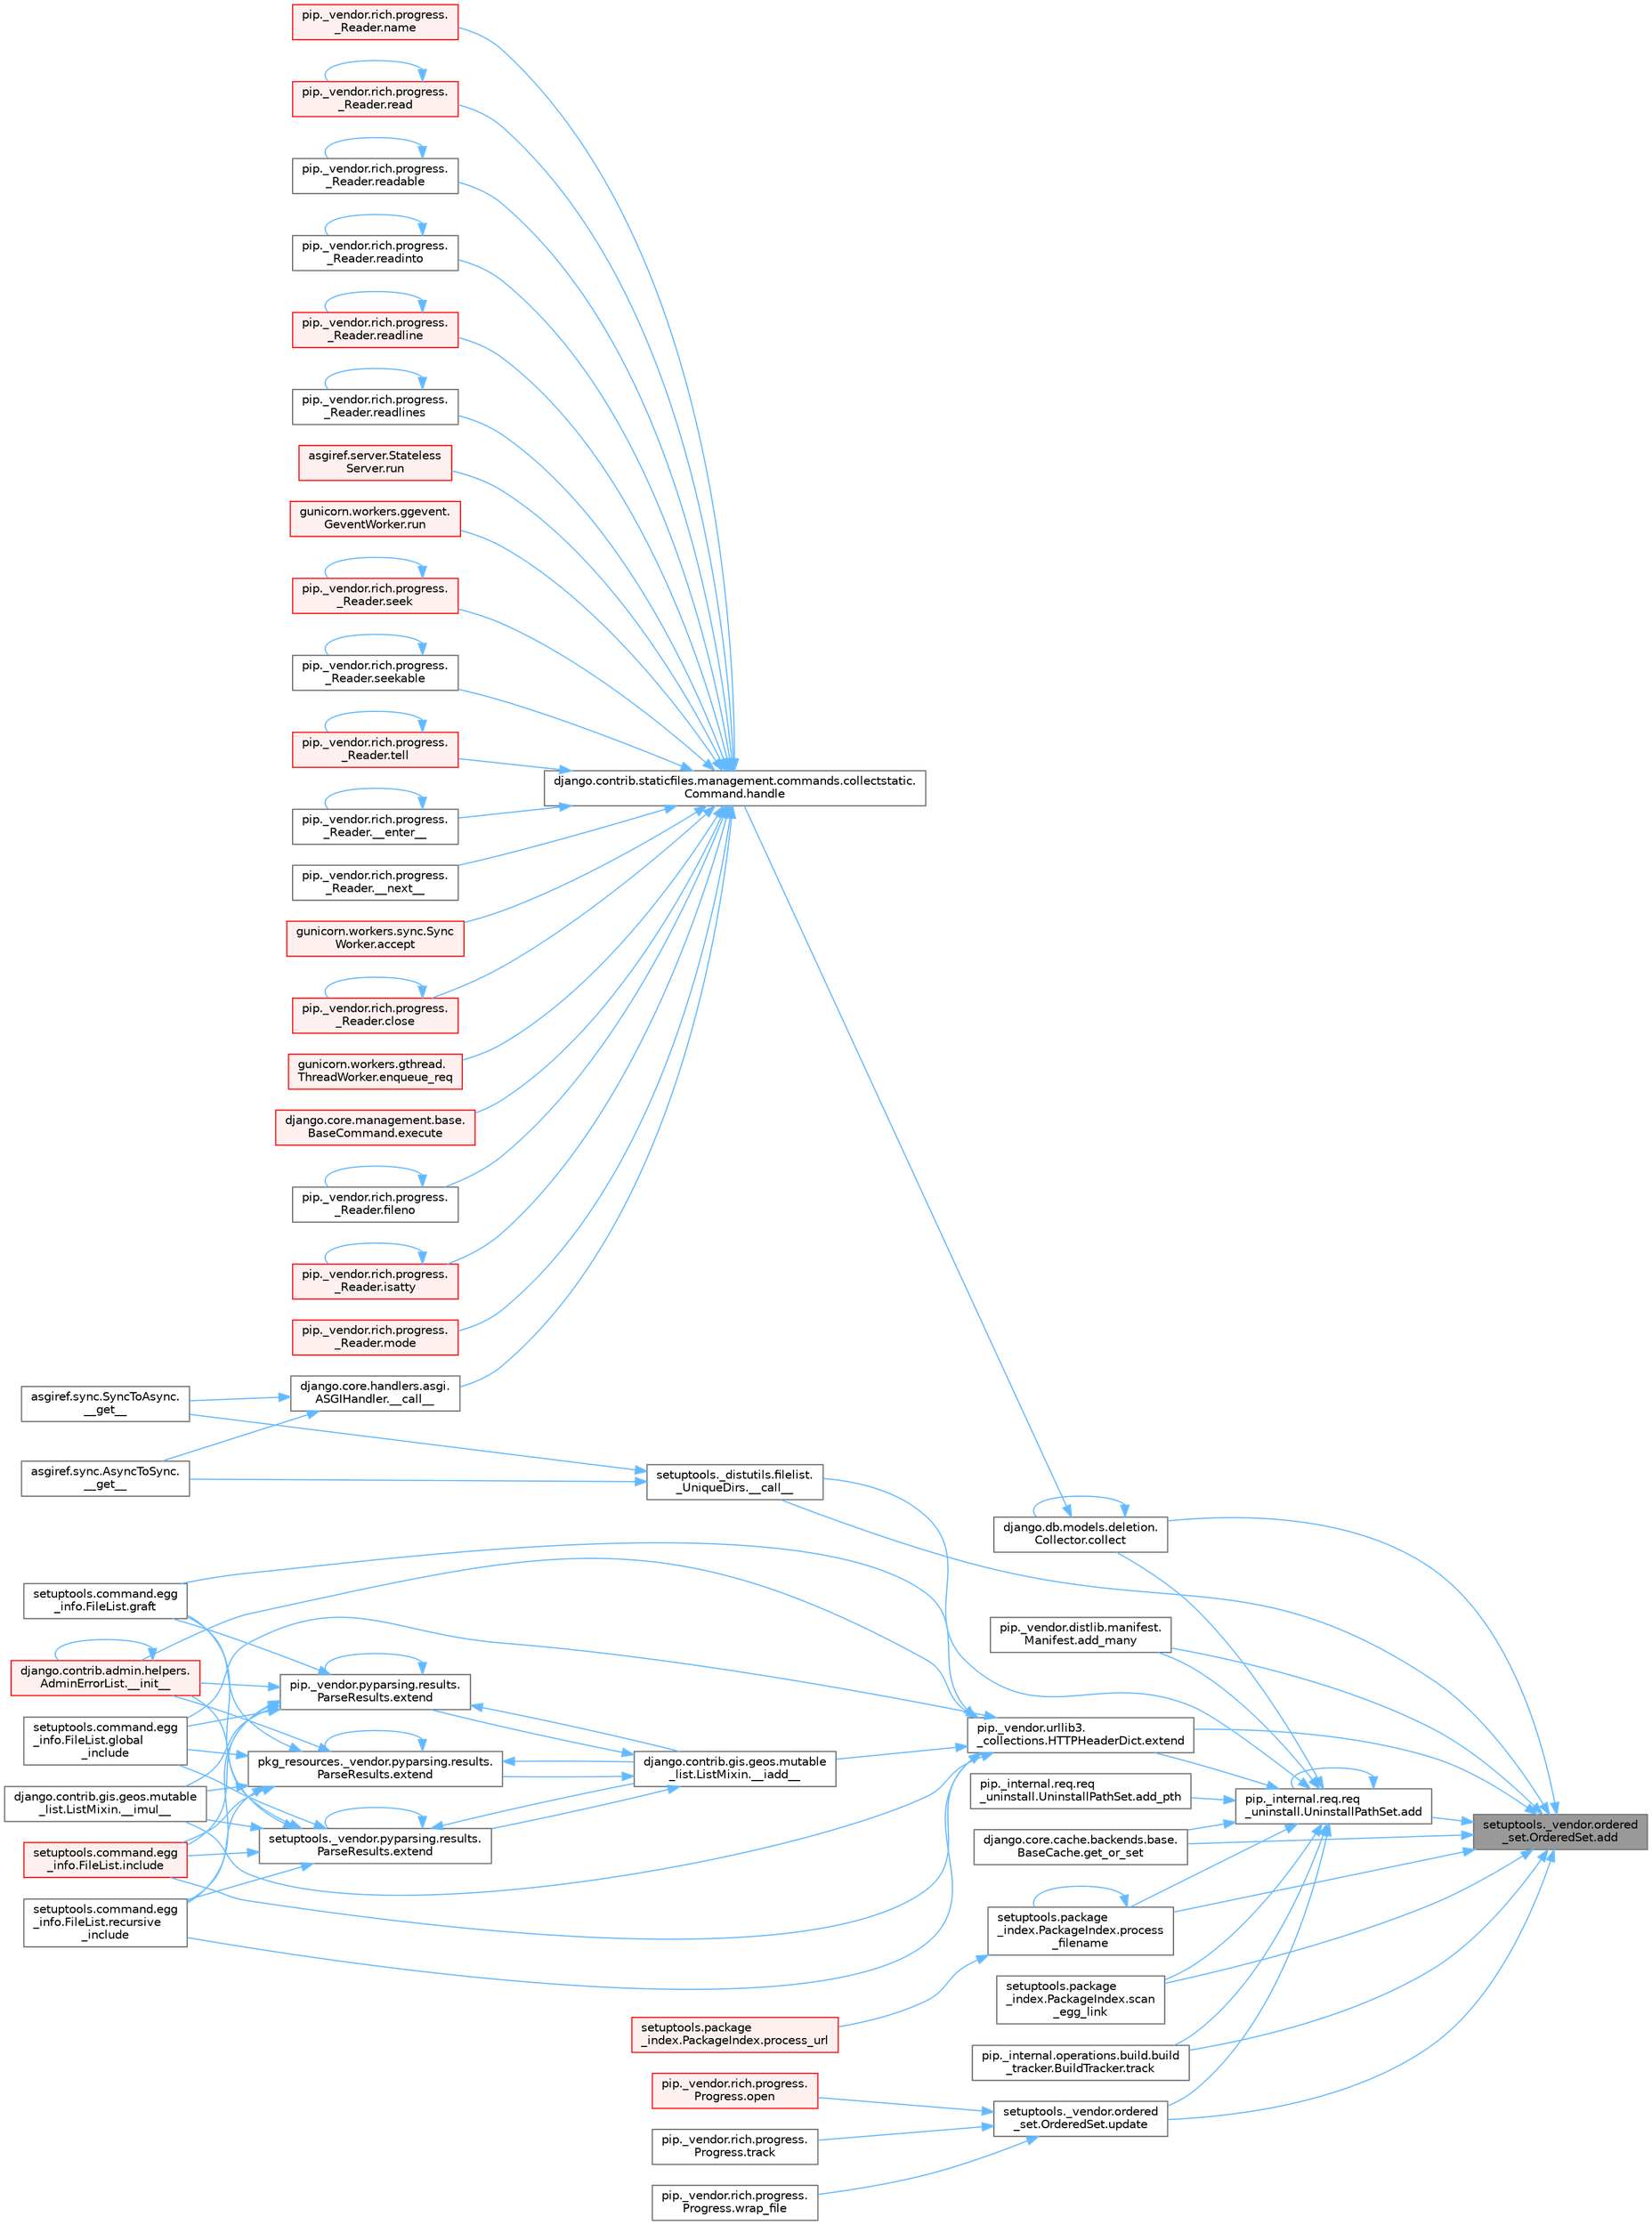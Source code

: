 digraph "setuptools._vendor.ordered_set.OrderedSet.add"
{
 // LATEX_PDF_SIZE
  bgcolor="transparent";
  edge [fontname=Helvetica,fontsize=10,labelfontname=Helvetica,labelfontsize=10];
  node [fontname=Helvetica,fontsize=10,shape=box,height=0.2,width=0.4];
  rankdir="RL";
  Node1 [id="Node000001",label="setuptools._vendor.ordered\l_set.OrderedSet.add",height=0.2,width=0.4,color="gray40", fillcolor="grey60", style="filled", fontcolor="black",tooltip=" "];
  Node1 -> Node2 [id="edge1_Node000001_Node000002",dir="back",color="steelblue1",style="solid",tooltip=" "];
  Node2 [id="Node000002",label="setuptools._distutils.filelist.\l_UniqueDirs.__call__",height=0.2,width=0.4,color="grey40", fillcolor="white", style="filled",URL="$classsetuptools_1_1__distutils_1_1filelist_1_1___unique_dirs.html#ae93f93be227a359a5acb33f43588be38",tooltip=" "];
  Node2 -> Node3 [id="edge2_Node000002_Node000003",dir="back",color="steelblue1",style="solid",tooltip=" "];
  Node3 [id="Node000003",label="asgiref.sync.AsyncToSync.\l__get__",height=0.2,width=0.4,color="grey40", fillcolor="white", style="filled",URL="$classasgiref_1_1sync_1_1_async_to_sync.html#a23e9ef7a73da98dad9e3f4e65846969b",tooltip=" "];
  Node2 -> Node4 [id="edge3_Node000002_Node000004",dir="back",color="steelblue1",style="solid",tooltip=" "];
  Node4 [id="Node000004",label="asgiref.sync.SyncToAsync.\l__get__",height=0.2,width=0.4,color="grey40", fillcolor="white", style="filled",URL="$classasgiref_1_1sync_1_1_sync_to_async.html#aebdfbe3f01079a529fd2f39810597381",tooltip=" "];
  Node1 -> Node5 [id="edge4_Node000001_Node000005",dir="back",color="steelblue1",style="solid",tooltip=" "];
  Node5 [id="Node000005",label="pip._internal.req.req\l_uninstall.UninstallPathSet.add",height=0.2,width=0.4,color="grey40", fillcolor="white", style="filled",URL="$classpip_1_1__internal_1_1req_1_1req__uninstall_1_1_uninstall_path_set.html#ad34a919f45b9c89e6b0d59ec0d24ba4c",tooltip=" "];
  Node5 -> Node2 [id="edge5_Node000005_Node000002",dir="back",color="steelblue1",style="solid",tooltip=" "];
  Node5 -> Node5 [id="edge6_Node000005_Node000005",dir="back",color="steelblue1",style="solid",tooltip=" "];
  Node5 -> Node6 [id="edge7_Node000005_Node000006",dir="back",color="steelblue1",style="solid",tooltip=" "];
  Node6 [id="Node000006",label="pip._vendor.distlib.manifest.\lManifest.add_many",height=0.2,width=0.4,color="grey40", fillcolor="white", style="filled",URL="$classpip_1_1__vendor_1_1distlib_1_1manifest_1_1_manifest.html#aedd3a1430fdbbc656b0c203b798ad944",tooltip=" "];
  Node5 -> Node7 [id="edge8_Node000005_Node000007",dir="back",color="steelblue1",style="solid",tooltip=" "];
  Node7 [id="Node000007",label="pip._internal.req.req\l_uninstall.UninstallPathSet.add_pth",height=0.2,width=0.4,color="grey40", fillcolor="white", style="filled",URL="$classpip_1_1__internal_1_1req_1_1req__uninstall_1_1_uninstall_path_set.html#acb8c02978237383b83ebcb96f5892418",tooltip=" "];
  Node5 -> Node8 [id="edge9_Node000005_Node000008",dir="back",color="steelblue1",style="solid",tooltip=" "];
  Node8 [id="Node000008",label="django.db.models.deletion.\lCollector.collect",height=0.2,width=0.4,color="grey40", fillcolor="white", style="filled",URL="$classdjango_1_1db_1_1models_1_1deletion_1_1_collector.html#ae6d2a061dcb129755a51ced6ab45edad",tooltip=" "];
  Node8 -> Node8 [id="edge10_Node000008_Node000008",dir="back",color="steelblue1",style="solid",tooltip=" "];
  Node8 -> Node9 [id="edge11_Node000008_Node000009",dir="back",color="steelblue1",style="solid",tooltip=" "];
  Node9 [id="Node000009",label="django.contrib.staticfiles.management.commands.collectstatic.\lCommand.handle",height=0.2,width=0.4,color="grey40", fillcolor="white", style="filled",URL="$classdjango_1_1contrib_1_1staticfiles_1_1management_1_1commands_1_1collectstatic_1_1_command.html#a77042fe151f5e5c26990bdd187c9f21e",tooltip=" "];
  Node9 -> Node10 [id="edge12_Node000009_Node000010",dir="back",color="steelblue1",style="solid",tooltip=" "];
  Node10 [id="Node000010",label="django.core.handlers.asgi.\lASGIHandler.__call__",height=0.2,width=0.4,color="grey40", fillcolor="white", style="filled",URL="$classdjango_1_1core_1_1handlers_1_1asgi_1_1_a_s_g_i_handler.html#a22b4781bb9089ff078a3e64dd2f48dce",tooltip=" "];
  Node10 -> Node3 [id="edge13_Node000010_Node000003",dir="back",color="steelblue1",style="solid",tooltip=" "];
  Node10 -> Node4 [id="edge14_Node000010_Node000004",dir="back",color="steelblue1",style="solid",tooltip=" "];
  Node9 -> Node11 [id="edge15_Node000009_Node000011",dir="back",color="steelblue1",style="solid",tooltip=" "];
  Node11 [id="Node000011",label="pip._vendor.rich.progress.\l_Reader.__enter__",height=0.2,width=0.4,color="grey40", fillcolor="white", style="filled",URL="$classpip_1_1__vendor_1_1rich_1_1progress_1_1___reader.html#a9c3bb756d7d5d66aa484c6d25fef6d8a",tooltip=" "];
  Node11 -> Node11 [id="edge16_Node000011_Node000011",dir="back",color="steelblue1",style="solid",tooltip=" "];
  Node9 -> Node12 [id="edge17_Node000009_Node000012",dir="back",color="steelblue1",style="solid",tooltip=" "];
  Node12 [id="Node000012",label="pip._vendor.rich.progress.\l_Reader.__next__",height=0.2,width=0.4,color="grey40", fillcolor="white", style="filled",URL="$classpip_1_1__vendor_1_1rich_1_1progress_1_1___reader.html#a9434dfa9ada5623d6fb72996bf354ffe",tooltip=" "];
  Node9 -> Node13 [id="edge18_Node000009_Node000013",dir="back",color="steelblue1",style="solid",tooltip=" "];
  Node13 [id="Node000013",label="gunicorn.workers.sync.Sync\lWorker.accept",height=0.2,width=0.4,color="red", fillcolor="#FFF0F0", style="filled",URL="$classgunicorn_1_1workers_1_1sync_1_1_sync_worker.html#a9b2f1e8d68bbd5233578ace2685952b3",tooltip=" "];
  Node9 -> Node17 [id="edge19_Node000009_Node000017",dir="back",color="steelblue1",style="solid",tooltip=" "];
  Node17 [id="Node000017",label="pip._vendor.rich.progress.\l_Reader.close",height=0.2,width=0.4,color="red", fillcolor="#FFF0F0", style="filled",URL="$classpip_1_1__vendor_1_1rich_1_1progress_1_1___reader.html#a6c0b1964d885972a97a12a9ac01d23e8",tooltip=" "];
  Node17 -> Node17 [id="edge20_Node000017_Node000017",dir="back",color="steelblue1",style="solid",tooltip=" "];
  Node9 -> Node976 [id="edge21_Node000009_Node000976",dir="back",color="steelblue1",style="solid",tooltip=" "];
  Node976 [id="Node000976",label="gunicorn.workers.gthread.\lThreadWorker.enqueue_req",height=0.2,width=0.4,color="red", fillcolor="#FFF0F0", style="filled",URL="$classgunicorn_1_1workers_1_1gthread_1_1_thread_worker.html#a8d2981740d79747639e152d9e9632964",tooltip=" "];
  Node9 -> Node973 [id="edge22_Node000009_Node000973",dir="back",color="steelblue1",style="solid",tooltip=" "];
  Node973 [id="Node000973",label="django.core.management.base.\lBaseCommand.execute",height=0.2,width=0.4,color="red", fillcolor="#FFF0F0", style="filled",URL="$classdjango_1_1core_1_1management_1_1base_1_1_base_command.html#a5621c1fb51be6a2deff6777d90c25ee0",tooltip=" "];
  Node9 -> Node979 [id="edge23_Node000009_Node000979",dir="back",color="steelblue1",style="solid",tooltip=" "];
  Node979 [id="Node000979",label="pip._vendor.rich.progress.\l_Reader.fileno",height=0.2,width=0.4,color="grey40", fillcolor="white", style="filled",URL="$classpip_1_1__vendor_1_1rich_1_1progress_1_1___reader.html#a5fae85546bcfb15e2144c108bb31b59c",tooltip=" "];
  Node979 -> Node979 [id="edge24_Node000979_Node000979",dir="back",color="steelblue1",style="solid",tooltip=" "];
  Node9 -> Node980 [id="edge25_Node000009_Node000980",dir="back",color="steelblue1",style="solid",tooltip=" "];
  Node980 [id="Node000980",label="pip._vendor.rich.progress.\l_Reader.isatty",height=0.2,width=0.4,color="red", fillcolor="#FFF0F0", style="filled",URL="$classpip_1_1__vendor_1_1rich_1_1progress_1_1___reader.html#a25008b04de43b80685677bd476ebb238",tooltip=" "];
  Node980 -> Node980 [id="edge26_Node000980_Node000980",dir="back",color="steelblue1",style="solid",tooltip=" "];
  Node9 -> Node983 [id="edge27_Node000009_Node000983",dir="back",color="steelblue1",style="solid",tooltip=" "];
  Node983 [id="Node000983",label="pip._vendor.rich.progress.\l_Reader.mode",height=0.2,width=0.4,color="red", fillcolor="#FFF0F0", style="filled",URL="$classpip_1_1__vendor_1_1rich_1_1progress_1_1___reader.html#a744eab5dc9ede10fd26932ecf9ccbddc",tooltip=" "];
  Node9 -> Node990 [id="edge28_Node000009_Node000990",dir="back",color="steelblue1",style="solid",tooltip=" "];
  Node990 [id="Node000990",label="pip._vendor.rich.progress.\l_Reader.name",height=0.2,width=0.4,color="red", fillcolor="#FFF0F0", style="filled",URL="$classpip_1_1__vendor_1_1rich_1_1progress_1_1___reader.html#a545f897ce86cf3e798598cb200357c13",tooltip=" "];
  Node9 -> Node1106 [id="edge29_Node000009_Node001106",dir="back",color="steelblue1",style="solid",tooltip=" "];
  Node1106 [id="Node001106",label="pip._vendor.rich.progress.\l_Reader.read",height=0.2,width=0.4,color="red", fillcolor="#FFF0F0", style="filled",URL="$classpip_1_1__vendor_1_1rich_1_1progress_1_1___reader.html#abc9a19c1ccc4057e665996a500814420",tooltip=" "];
  Node1106 -> Node1106 [id="edge30_Node001106_Node001106",dir="back",color="steelblue1",style="solid",tooltip=" "];
  Node9 -> Node1112 [id="edge31_Node000009_Node001112",dir="back",color="steelblue1",style="solid",tooltip=" "];
  Node1112 [id="Node001112",label="pip._vendor.rich.progress.\l_Reader.readable",height=0.2,width=0.4,color="grey40", fillcolor="white", style="filled",URL="$classpip_1_1__vendor_1_1rich_1_1progress_1_1___reader.html#a597c6d895bd8070977827445f65524ea",tooltip=" "];
  Node1112 -> Node1112 [id="edge32_Node001112_Node001112",dir="back",color="steelblue1",style="solid",tooltip=" "];
  Node9 -> Node1113 [id="edge33_Node000009_Node001113",dir="back",color="steelblue1",style="solid",tooltip=" "];
  Node1113 [id="Node001113",label="pip._vendor.rich.progress.\l_Reader.readinto",height=0.2,width=0.4,color="grey40", fillcolor="white", style="filled",URL="$classpip_1_1__vendor_1_1rich_1_1progress_1_1___reader.html#a10a6b416f687bc74dfd4a16e210733fd",tooltip=" "];
  Node1113 -> Node1113 [id="edge34_Node001113_Node001113",dir="back",color="steelblue1",style="solid",tooltip=" "];
  Node9 -> Node1114 [id="edge35_Node000009_Node001114",dir="back",color="steelblue1",style="solid",tooltip=" "];
  Node1114 [id="Node001114",label="pip._vendor.rich.progress.\l_Reader.readline",height=0.2,width=0.4,color="red", fillcolor="#FFF0F0", style="filled",URL="$classpip_1_1__vendor_1_1rich_1_1progress_1_1___reader.html#ae214b8896d240d33ed0d1e03b8134107",tooltip=" "];
  Node1114 -> Node1114 [id="edge36_Node001114_Node001114",dir="back",color="steelblue1",style="solid",tooltip=" "];
  Node9 -> Node1118 [id="edge37_Node000009_Node001118",dir="back",color="steelblue1",style="solid",tooltip=" "];
  Node1118 [id="Node001118",label="pip._vendor.rich.progress.\l_Reader.readlines",height=0.2,width=0.4,color="grey40", fillcolor="white", style="filled",URL="$classpip_1_1__vendor_1_1rich_1_1progress_1_1___reader.html#a36448a9abb78b99bc05fa66433015f3a",tooltip=" "];
  Node1118 -> Node1118 [id="edge38_Node001118_Node001118",dir="back",color="steelblue1",style="solid",tooltip=" "];
  Node9 -> Node1119 [id="edge39_Node000009_Node001119",dir="back",color="steelblue1",style="solid",tooltip=" "];
  Node1119 [id="Node001119",label="asgiref.server.Stateless\lServer.run",height=0.2,width=0.4,color="red", fillcolor="#FFF0F0", style="filled",URL="$classasgiref_1_1server_1_1_stateless_server.html#a60ad300a082526eea5c1b2df64c4e793",tooltip="Mainloop and handling."];
  Node9 -> Node310 [id="edge40_Node000009_Node000310",dir="back",color="steelblue1",style="solid",tooltip=" "];
  Node310 [id="Node000310",label="gunicorn.workers.ggevent.\lGeventWorker.run",height=0.2,width=0.4,color="red", fillcolor="#FFF0F0", style="filled",URL="$classgunicorn_1_1workers_1_1ggevent_1_1_gevent_worker.html#a0d8ffe6d6db44cfe8310ccf5643506ee",tooltip=" "];
  Node9 -> Node1120 [id="edge41_Node000009_Node001120",dir="back",color="steelblue1",style="solid",tooltip=" "];
  Node1120 [id="Node001120",label="pip._vendor.rich.progress.\l_Reader.seek",height=0.2,width=0.4,color="red", fillcolor="#FFF0F0", style="filled",URL="$classpip_1_1__vendor_1_1rich_1_1progress_1_1___reader.html#a8577bcef22b050ec6d7b7cb2ce1b9053",tooltip=" "];
  Node1120 -> Node1120 [id="edge42_Node001120_Node001120",dir="back",color="steelblue1",style="solid",tooltip=" "];
  Node9 -> Node1620 [id="edge43_Node000009_Node001620",dir="back",color="steelblue1",style="solid",tooltip=" "];
  Node1620 [id="Node001620",label="pip._vendor.rich.progress.\l_Reader.seekable",height=0.2,width=0.4,color="grey40", fillcolor="white", style="filled",URL="$classpip_1_1__vendor_1_1rich_1_1progress_1_1___reader.html#a3de43f328570e813a05b1dcc07813f5b",tooltip=" "];
  Node1620 -> Node1620 [id="edge44_Node001620_Node001620",dir="back",color="steelblue1",style="solid",tooltip=" "];
  Node9 -> Node1621 [id="edge45_Node000009_Node001621",dir="back",color="steelblue1",style="solid",tooltip=" "];
  Node1621 [id="Node001621",label="pip._vendor.rich.progress.\l_Reader.tell",height=0.2,width=0.4,color="red", fillcolor="#FFF0F0", style="filled",URL="$classpip_1_1__vendor_1_1rich_1_1progress_1_1___reader.html#a4ec4039f47700772d40242efb68da47e",tooltip=" "];
  Node1621 -> Node1621 [id="edge46_Node001621_Node001621",dir="back",color="steelblue1",style="solid",tooltip=" "];
  Node5 -> Node268 [id="edge47_Node000005_Node000268",dir="back",color="steelblue1",style="solid",tooltip=" "];
  Node268 [id="Node000268",label="pip._vendor.urllib3.\l_collections.HTTPHeaderDict.extend",height=0.2,width=0.4,color="grey40", fillcolor="white", style="filled",URL="$classpip_1_1__vendor_1_1urllib3_1_1__collections_1_1_h_t_t_p_header_dict.html#a2e1d7729c6ade1c90e37914063295d1f",tooltip=" "];
  Node268 -> Node269 [id="edge48_Node000268_Node000269",dir="back",color="steelblue1",style="solid",tooltip=" "];
  Node269 [id="Node000269",label="django.contrib.gis.geos.mutable\l_list.ListMixin.__iadd__",height=0.2,width=0.4,color="grey40", fillcolor="white", style="filled",URL="$classdjango_1_1contrib_1_1gis_1_1geos_1_1mutable__list_1_1_list_mixin.html#a892ce7a768206faf1d6150c2d2faf64f",tooltip=" "];
  Node269 -> Node270 [id="edge49_Node000269_Node000270",dir="back",color="steelblue1",style="solid",tooltip=" "];
  Node270 [id="Node000270",label="pip._vendor.pyparsing.results.\lParseResults.extend",height=0.2,width=0.4,color="grey40", fillcolor="white", style="filled",URL="$classpip_1_1__vendor_1_1pyparsing_1_1results_1_1_parse_results.html#a3a8a69368a4bca23dd54b356a2a06946",tooltip=" "];
  Node270 -> Node269 [id="edge50_Node000270_Node000269",dir="back",color="steelblue1",style="solid",tooltip=" "];
  Node270 -> Node271 [id="edge51_Node000270_Node000271",dir="back",color="steelblue1",style="solid",tooltip=" "];
  Node271 [id="Node000271",label="django.contrib.gis.geos.mutable\l_list.ListMixin.__imul__",height=0.2,width=0.4,color="grey40", fillcolor="white", style="filled",URL="$classdjango_1_1contrib_1_1gis_1_1geos_1_1mutable__list_1_1_list_mixin.html#aa1f26122b3cd1330a9489e8efd2b7ecf",tooltip=" "];
  Node270 -> Node272 [id="edge52_Node000270_Node000272",dir="back",color="steelblue1",style="solid",tooltip=" "];
  Node272 [id="Node000272",label="django.contrib.admin.helpers.\lAdminErrorList.__init__",height=0.2,width=0.4,color="red", fillcolor="#FFF0F0", style="filled",URL="$classdjango_1_1contrib_1_1admin_1_1helpers_1_1_admin_error_list.html#a5878563f6cf5f204f1ad08384fe02b52",tooltip=" "];
  Node272 -> Node272 [id="edge53_Node000272_Node000272",dir="back",color="steelblue1",style="solid",tooltip=" "];
  Node270 -> Node270 [id="edge54_Node000270_Node000270",dir="back",color="steelblue1",style="solid",tooltip=" "];
  Node270 -> Node273 [id="edge55_Node000270_Node000273",dir="back",color="steelblue1",style="solid",tooltip=" "];
  Node273 [id="Node000273",label="setuptools.command.egg\l_info.FileList.global\l_include",height=0.2,width=0.4,color="grey40", fillcolor="white", style="filled",URL="$classsetuptools_1_1command_1_1egg__info_1_1_file_list.html#aadac1c6cd8f0f3ca32ae942964571e54",tooltip=" "];
  Node270 -> Node274 [id="edge56_Node000270_Node000274",dir="back",color="steelblue1",style="solid",tooltip=" "];
  Node274 [id="Node000274",label="setuptools.command.egg\l_info.FileList.graft",height=0.2,width=0.4,color="grey40", fillcolor="white", style="filled",URL="$classsetuptools_1_1command_1_1egg__info_1_1_file_list.html#a9c1fb7dd83a4e7a24412a3a265fbc102",tooltip=" "];
  Node270 -> Node275 [id="edge57_Node000270_Node000275",dir="back",color="steelblue1",style="solid",tooltip=" "];
  Node275 [id="Node000275",label="setuptools.command.egg\l_info.FileList.include",height=0.2,width=0.4,color="red", fillcolor="#FFF0F0", style="filled",URL="$classsetuptools_1_1command_1_1egg__info_1_1_file_list.html#a607fa79fcff4595945fdfb1f266eb132",tooltip=" "];
  Node270 -> Node764 [id="edge58_Node000270_Node000764",dir="back",color="steelblue1",style="solid",tooltip=" "];
  Node764 [id="Node000764",label="setuptools.command.egg\l_info.FileList.recursive\l_include",height=0.2,width=0.4,color="grey40", fillcolor="white", style="filled",URL="$classsetuptools_1_1command_1_1egg__info_1_1_file_list.html#af4da1ce86e34e016e9eabd4713cc186a",tooltip=" "];
  Node269 -> Node763 [id="edge59_Node000269_Node000763",dir="back",color="steelblue1",style="solid",tooltip=" "];
  Node763 [id="Node000763",label="pkg_resources._vendor.pyparsing.results.\lParseResults.extend",height=0.2,width=0.4,color="grey40", fillcolor="white", style="filled",URL="$classpkg__resources_1_1__vendor_1_1pyparsing_1_1results_1_1_parse_results.html#a72e8060e72d308428923c84a049d11b1",tooltip=" "];
  Node763 -> Node269 [id="edge60_Node000763_Node000269",dir="back",color="steelblue1",style="solid",tooltip=" "];
  Node763 -> Node271 [id="edge61_Node000763_Node000271",dir="back",color="steelblue1",style="solid",tooltip=" "];
  Node763 -> Node272 [id="edge62_Node000763_Node000272",dir="back",color="steelblue1",style="solid",tooltip=" "];
  Node763 -> Node763 [id="edge63_Node000763_Node000763",dir="back",color="steelblue1",style="solid",tooltip=" "];
  Node763 -> Node273 [id="edge64_Node000763_Node000273",dir="back",color="steelblue1",style="solid",tooltip=" "];
  Node763 -> Node274 [id="edge65_Node000763_Node000274",dir="back",color="steelblue1",style="solid",tooltip=" "];
  Node763 -> Node275 [id="edge66_Node000763_Node000275",dir="back",color="steelblue1",style="solid",tooltip=" "];
  Node763 -> Node764 [id="edge67_Node000763_Node000764",dir="back",color="steelblue1",style="solid",tooltip=" "];
  Node269 -> Node765 [id="edge68_Node000269_Node000765",dir="back",color="steelblue1",style="solid",tooltip=" "];
  Node765 [id="Node000765",label="setuptools._vendor.pyparsing.results.\lParseResults.extend",height=0.2,width=0.4,color="grey40", fillcolor="white", style="filled",URL="$classsetuptools_1_1__vendor_1_1pyparsing_1_1results_1_1_parse_results.html#aa11ff3f0723c175143645b9325417229",tooltip=" "];
  Node765 -> Node269 [id="edge69_Node000765_Node000269",dir="back",color="steelblue1",style="solid",tooltip=" "];
  Node765 -> Node271 [id="edge70_Node000765_Node000271",dir="back",color="steelblue1",style="solid",tooltip=" "];
  Node765 -> Node272 [id="edge71_Node000765_Node000272",dir="back",color="steelblue1",style="solid",tooltip=" "];
  Node765 -> Node765 [id="edge72_Node000765_Node000765",dir="back",color="steelblue1",style="solid",tooltip=" "];
  Node765 -> Node273 [id="edge73_Node000765_Node000273",dir="back",color="steelblue1",style="solid",tooltip=" "];
  Node765 -> Node274 [id="edge74_Node000765_Node000274",dir="back",color="steelblue1",style="solid",tooltip=" "];
  Node765 -> Node275 [id="edge75_Node000765_Node000275",dir="back",color="steelblue1",style="solid",tooltip=" "];
  Node765 -> Node764 [id="edge76_Node000765_Node000764",dir="back",color="steelblue1",style="solid",tooltip=" "];
  Node268 -> Node271 [id="edge77_Node000268_Node000271",dir="back",color="steelblue1",style="solid",tooltip=" "];
  Node268 -> Node272 [id="edge78_Node000268_Node000272",dir="back",color="steelblue1",style="solid",tooltip=" "];
  Node268 -> Node273 [id="edge79_Node000268_Node000273",dir="back",color="steelblue1",style="solid",tooltip=" "];
  Node268 -> Node274 [id="edge80_Node000268_Node000274",dir="back",color="steelblue1",style="solid",tooltip=" "];
  Node268 -> Node275 [id="edge81_Node000268_Node000275",dir="back",color="steelblue1",style="solid",tooltip=" "];
  Node268 -> Node764 [id="edge82_Node000268_Node000764",dir="back",color="steelblue1",style="solid",tooltip=" "];
  Node5 -> Node748 [id="edge83_Node000005_Node000748",dir="back",color="steelblue1",style="solid",tooltip=" "];
  Node748 [id="Node000748",label="django.core.cache.backends.base.\lBaseCache.get_or_set",height=0.2,width=0.4,color="grey40", fillcolor="white", style="filled",URL="$classdjango_1_1core_1_1cache_1_1backends_1_1base_1_1_base_cache.html#ac478d532b4c2b74987f49ff8291e5343",tooltip=" "];
  Node5 -> Node749 [id="edge84_Node000005_Node000749",dir="back",color="steelblue1",style="solid",tooltip=" "];
  Node749 [id="Node000749",label="setuptools.package\l_index.PackageIndex.process\l_filename",height=0.2,width=0.4,color="grey40", fillcolor="white", style="filled",URL="$classsetuptools_1_1package__index_1_1_package_index.html#ab04da07ff3d457892f53ca1e671514cc",tooltip=" "];
  Node749 -> Node749 [id="edge85_Node000749_Node000749",dir="back",color="steelblue1",style="solid",tooltip=" "];
  Node749 -> Node750 [id="edge86_Node000749_Node000750",dir="back",color="steelblue1",style="solid",tooltip=" "];
  Node750 [id="Node000750",label="setuptools.package\l_index.PackageIndex.process_url",height=0.2,width=0.4,color="red", fillcolor="#FFF0F0", style="filled",URL="$classsetuptools_1_1package__index_1_1_package_index.html#a08ce2126b6551d9c0de60dba9179df3f",tooltip=" "];
  Node5 -> Node758 [id="edge87_Node000005_Node000758",dir="back",color="steelblue1",style="solid",tooltip=" "];
  Node758 [id="Node000758",label="setuptools.package\l_index.PackageIndex.scan\l_egg_link",height=0.2,width=0.4,color="grey40", fillcolor="white", style="filled",URL="$classsetuptools_1_1package__index_1_1_package_index.html#a96dd6026fe8fc64412e12229e6188bc6",tooltip=" "];
  Node5 -> Node759 [id="edge88_Node000005_Node000759",dir="back",color="steelblue1",style="solid",tooltip=" "];
  Node759 [id="Node000759",label="pip._internal.operations.build.build\l_tracker.BuildTracker.track",height=0.2,width=0.4,color="grey40", fillcolor="white", style="filled",URL="$classpip_1_1__internal_1_1operations_1_1build_1_1build__tracker_1_1_build_tracker.html#a394d42a69664a5949488bfdfa79a8a1d",tooltip=" "];
  Node5 -> Node760 [id="edge89_Node000005_Node000760",dir="back",color="steelblue1",style="solid",tooltip=" "];
  Node760 [id="Node000760",label="setuptools._vendor.ordered\l_set.OrderedSet.update",height=0.2,width=0.4,color="grey40", fillcolor="white", style="filled",URL="$classsetuptools_1_1__vendor_1_1ordered__set_1_1_ordered_set.html#ad65452f0c741c86dce23bcba0a55c04e",tooltip=" "];
  Node760 -> Node60 [id="edge90_Node000760_Node000060",dir="back",color="steelblue1",style="solid",tooltip=" "];
  Node60 [id="Node000060",label="pip._vendor.rich.progress.\lProgress.open",height=0.2,width=0.4,color="red", fillcolor="#FFF0F0", style="filled",URL="$classpip_1_1__vendor_1_1rich_1_1progress_1_1_progress.html#a204bface9fc63d04e72844b751bcd8e3",tooltip=" "];
  Node760 -> Node572 [id="edge91_Node000760_Node000572",dir="back",color="steelblue1",style="solid",tooltip=" "];
  Node572 [id="Node000572",label="pip._vendor.rich.progress.\lProgress.track",height=0.2,width=0.4,color="grey40", fillcolor="white", style="filled",URL="$classpip_1_1__vendor_1_1rich_1_1progress_1_1_progress.html#aee9ea5592b98f74ebb5acb76bc499601",tooltip=" "];
  Node760 -> Node573 [id="edge92_Node000760_Node000573",dir="back",color="steelblue1",style="solid",tooltip=" "];
  Node573 [id="Node000573",label="pip._vendor.rich.progress.\lProgress.wrap_file",height=0.2,width=0.4,color="grey40", fillcolor="white", style="filled",URL="$classpip_1_1__vendor_1_1rich_1_1progress_1_1_progress.html#a53efbf901b66a0000b6d3fd0c53250be",tooltip=" "];
  Node1 -> Node6 [id="edge93_Node000001_Node000006",dir="back",color="steelblue1",style="solid",tooltip=" "];
  Node1 -> Node8 [id="edge94_Node000001_Node000008",dir="back",color="steelblue1",style="solid",tooltip=" "];
  Node1 -> Node268 [id="edge95_Node000001_Node000268",dir="back",color="steelblue1",style="solid",tooltip=" "];
  Node1 -> Node748 [id="edge96_Node000001_Node000748",dir="back",color="steelblue1",style="solid",tooltip=" "];
  Node1 -> Node749 [id="edge97_Node000001_Node000749",dir="back",color="steelblue1",style="solid",tooltip=" "];
  Node1 -> Node758 [id="edge98_Node000001_Node000758",dir="back",color="steelblue1",style="solid",tooltip=" "];
  Node1 -> Node759 [id="edge99_Node000001_Node000759",dir="back",color="steelblue1",style="solid",tooltip=" "];
  Node1 -> Node760 [id="edge100_Node000001_Node000760",dir="back",color="steelblue1",style="solid",tooltip=" "];
}
